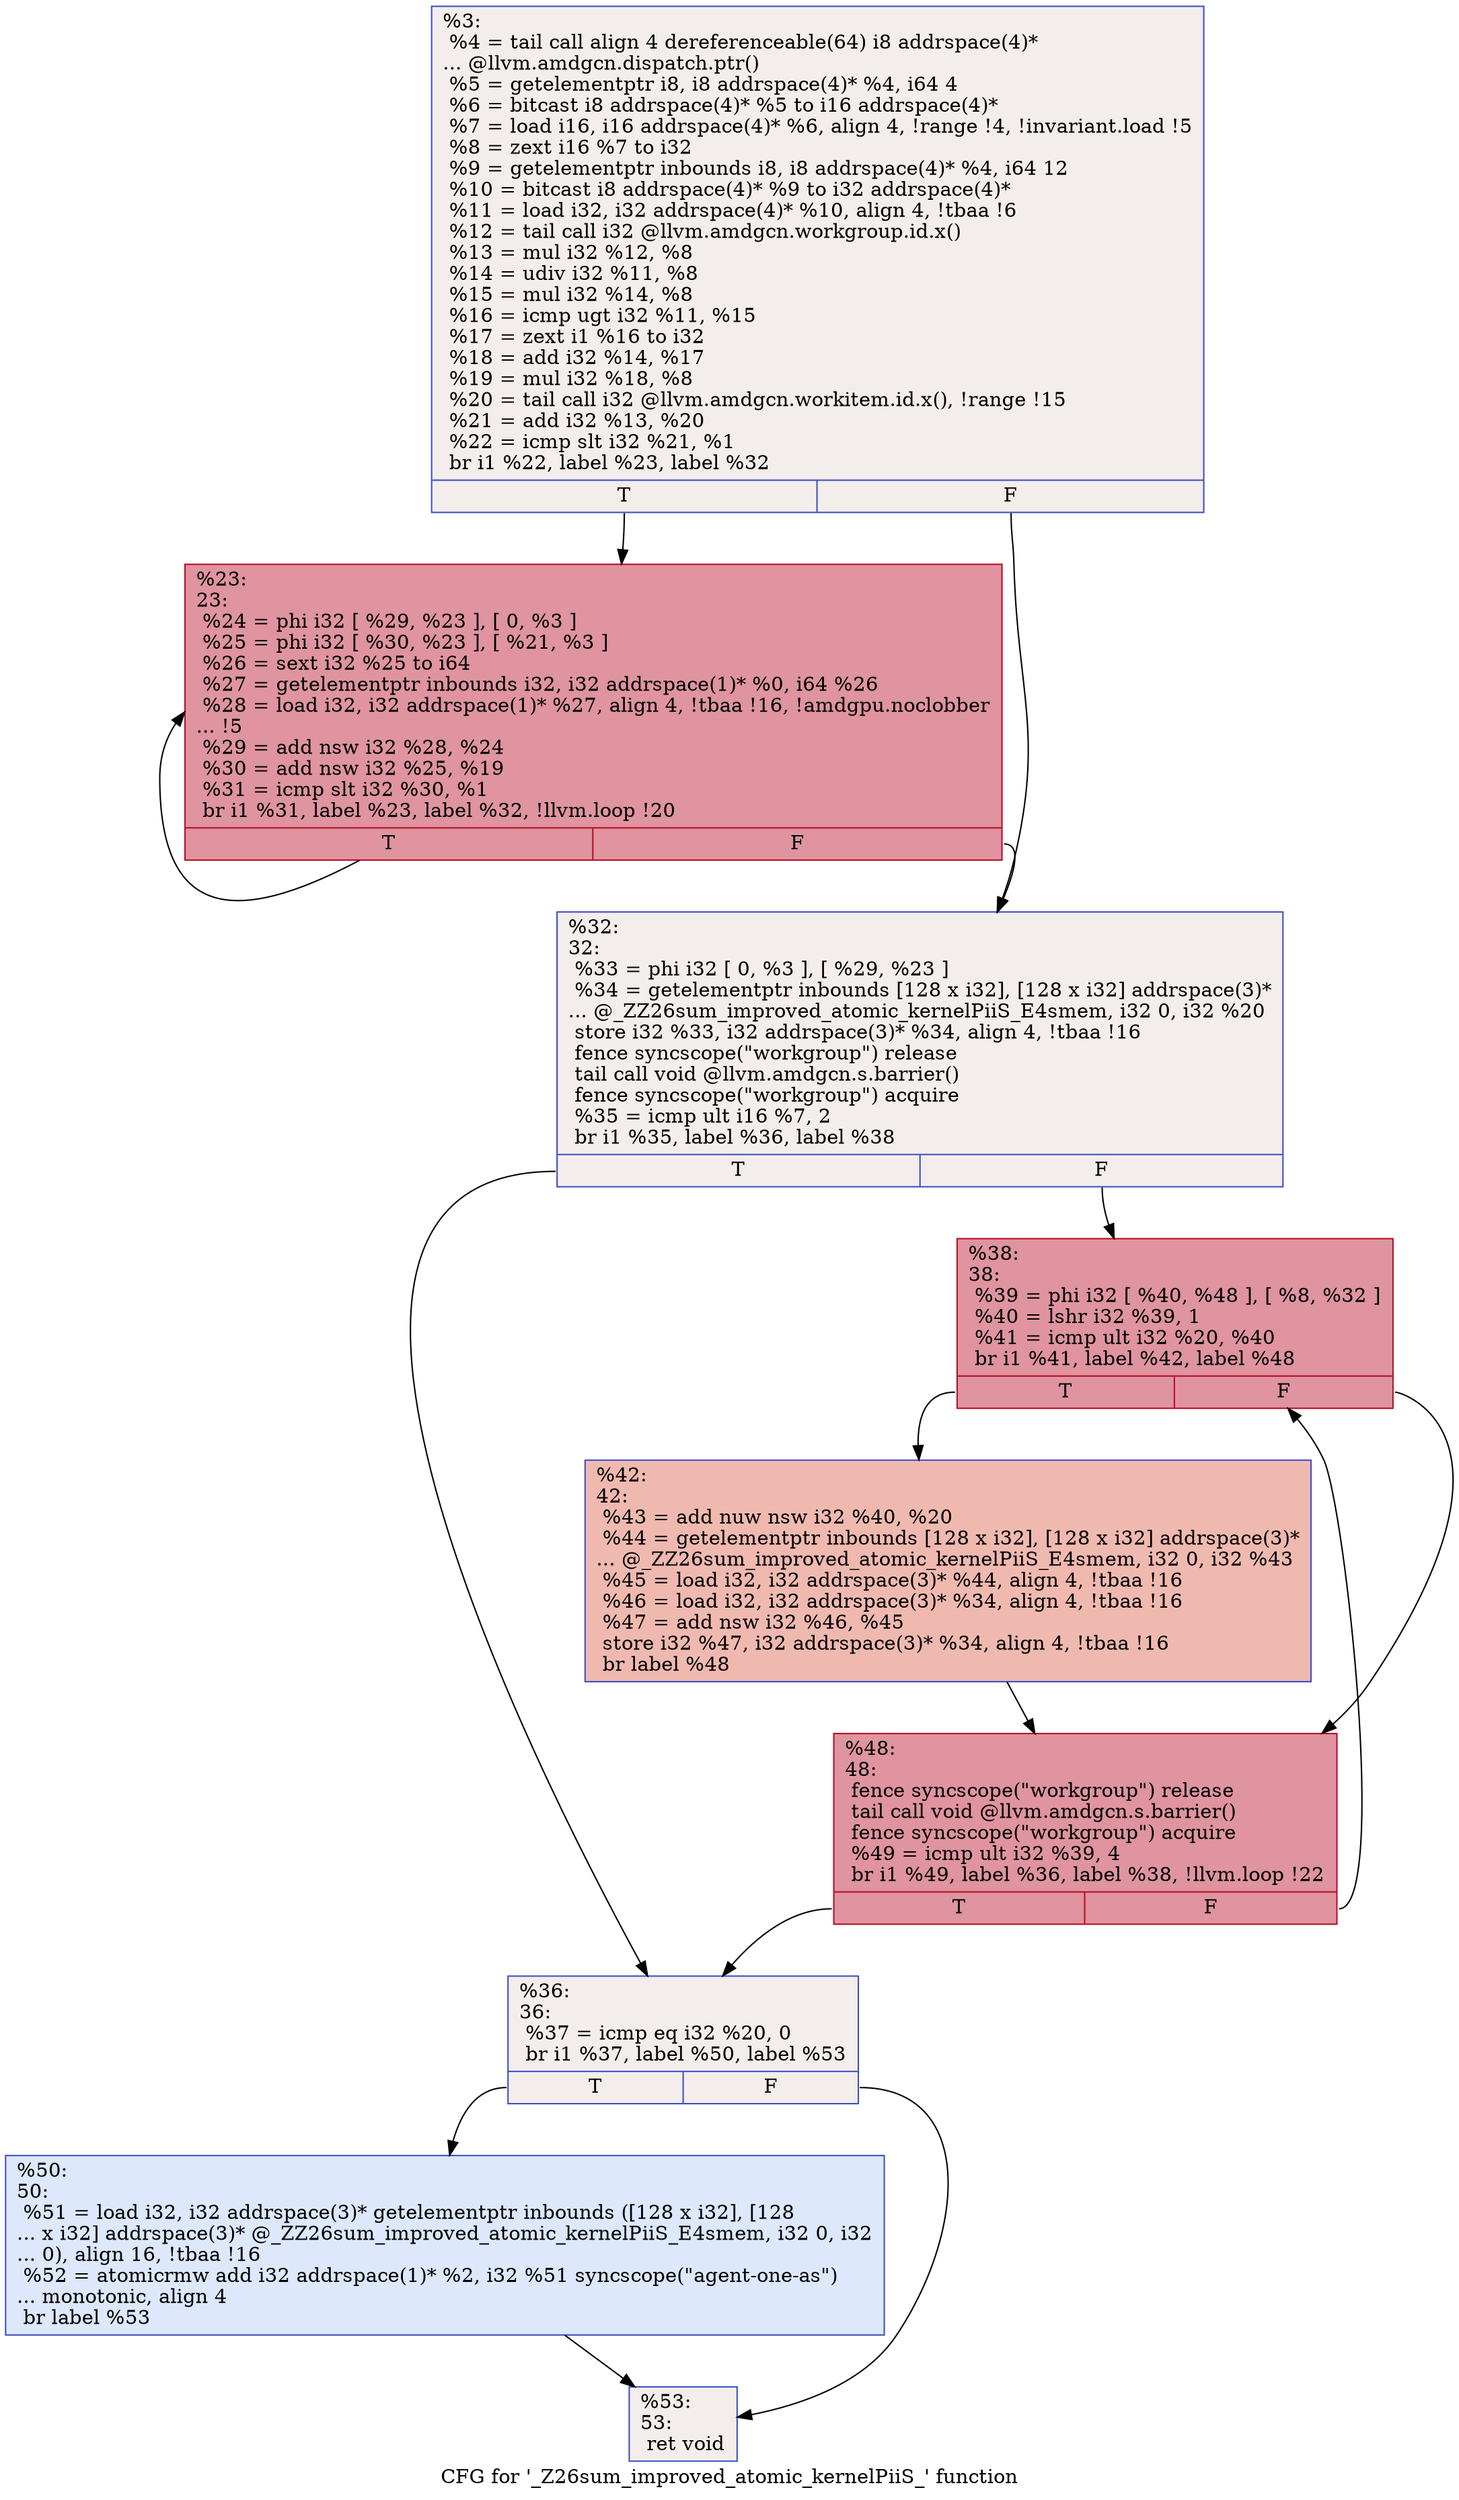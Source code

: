 digraph "CFG for '_Z26sum_improved_atomic_kernelPiiS_' function" {
	label="CFG for '_Z26sum_improved_atomic_kernelPiiS_' function";

	Node0x4cdd700 [shape=record,color="#3d50c3ff", style=filled, fillcolor="#e3d9d370",label="{%3:\l  %4 = tail call align 4 dereferenceable(64) i8 addrspace(4)*\l... @llvm.amdgcn.dispatch.ptr()\l  %5 = getelementptr i8, i8 addrspace(4)* %4, i64 4\l  %6 = bitcast i8 addrspace(4)* %5 to i16 addrspace(4)*\l  %7 = load i16, i16 addrspace(4)* %6, align 4, !range !4, !invariant.load !5\l  %8 = zext i16 %7 to i32\l  %9 = getelementptr inbounds i8, i8 addrspace(4)* %4, i64 12\l  %10 = bitcast i8 addrspace(4)* %9 to i32 addrspace(4)*\l  %11 = load i32, i32 addrspace(4)* %10, align 4, !tbaa !6\l  %12 = tail call i32 @llvm.amdgcn.workgroup.id.x()\l  %13 = mul i32 %12, %8\l  %14 = udiv i32 %11, %8\l  %15 = mul i32 %14, %8\l  %16 = icmp ugt i32 %11, %15\l  %17 = zext i1 %16 to i32\l  %18 = add i32 %14, %17\l  %19 = mul i32 %18, %8\l  %20 = tail call i32 @llvm.amdgcn.workitem.id.x(), !range !15\l  %21 = add i32 %13, %20\l  %22 = icmp slt i32 %21, %1\l  br i1 %22, label %23, label %32\l|{<s0>T|<s1>F}}"];
	Node0x4cdd700:s0 -> Node0x4cdfd10;
	Node0x4cdd700:s1 -> Node0x4cdfda0;
	Node0x4cdfd10 [shape=record,color="#b70d28ff", style=filled, fillcolor="#b70d2870",label="{%23:\l23:                                               \l  %24 = phi i32 [ %29, %23 ], [ 0, %3 ]\l  %25 = phi i32 [ %30, %23 ], [ %21, %3 ]\l  %26 = sext i32 %25 to i64\l  %27 = getelementptr inbounds i32, i32 addrspace(1)* %0, i64 %26\l  %28 = load i32, i32 addrspace(1)* %27, align 4, !tbaa !16, !amdgpu.noclobber\l... !5\l  %29 = add nsw i32 %28, %24\l  %30 = add nsw i32 %25, %19\l  %31 = icmp slt i32 %30, %1\l  br i1 %31, label %23, label %32, !llvm.loop !20\l|{<s0>T|<s1>F}}"];
	Node0x4cdfd10:s0 -> Node0x4cdfd10;
	Node0x4cdfd10:s1 -> Node0x4cdfda0;
	Node0x4cdfda0 [shape=record,color="#3d50c3ff", style=filled, fillcolor="#e3d9d370",label="{%32:\l32:                                               \l  %33 = phi i32 [ 0, %3 ], [ %29, %23 ]\l  %34 = getelementptr inbounds [128 x i32], [128 x i32] addrspace(3)*\l... @_ZZ26sum_improved_atomic_kernelPiiS_E4smem, i32 0, i32 %20\l  store i32 %33, i32 addrspace(3)* %34, align 4, !tbaa !16\l  fence syncscope(\"workgroup\") release\l  tail call void @llvm.amdgcn.s.barrier()\l  fence syncscope(\"workgroup\") acquire\l  %35 = icmp ult i16 %7, 2\l  br i1 %35, label %36, label %38\l|{<s0>T|<s1>F}}"];
	Node0x4cdfda0:s0 -> Node0x4ce19b0;
	Node0x4cdfda0:s1 -> Node0x4ce1a00;
	Node0x4ce19b0 [shape=record,color="#3d50c3ff", style=filled, fillcolor="#e3d9d370",label="{%36:\l36:                                               \l  %37 = icmp eq i32 %20, 0\l  br i1 %37, label %50, label %53\l|{<s0>T|<s1>F}}"];
	Node0x4ce19b0:s0 -> Node0x4ce1bd0;
	Node0x4ce19b0:s1 -> Node0x4ce1c20;
	Node0x4ce1a00 [shape=record,color="#b70d28ff", style=filled, fillcolor="#b70d2870",label="{%38:\l38:                                               \l  %39 = phi i32 [ %40, %48 ], [ %8, %32 ]\l  %40 = lshr i32 %39, 1\l  %41 = icmp ult i32 %20, %40\l  br i1 %41, label %42, label %48\l|{<s0>T|<s1>F}}"];
	Node0x4ce1a00:s0 -> Node0x4ce2020;
	Node0x4ce1a00:s1 -> Node0x4ce1d90;
	Node0x4ce2020 [shape=record,color="#3d50c3ff", style=filled, fillcolor="#de614d70",label="{%42:\l42:                                               \l  %43 = add nuw nsw i32 %40, %20\l  %44 = getelementptr inbounds [128 x i32], [128 x i32] addrspace(3)*\l... @_ZZ26sum_improved_atomic_kernelPiiS_E4smem, i32 0, i32 %43\l  %45 = load i32, i32 addrspace(3)* %44, align 4, !tbaa !16\l  %46 = load i32, i32 addrspace(3)* %34, align 4, !tbaa !16\l  %47 = add nsw i32 %46, %45\l  store i32 %47, i32 addrspace(3)* %34, align 4, !tbaa !16\l  br label %48\l}"];
	Node0x4ce2020 -> Node0x4ce1d90;
	Node0x4ce1d90 [shape=record,color="#b70d28ff", style=filled, fillcolor="#b70d2870",label="{%48:\l48:                                               \l  fence syncscope(\"workgroup\") release\l  tail call void @llvm.amdgcn.s.barrier()\l  fence syncscope(\"workgroup\") acquire\l  %49 = icmp ult i32 %39, 4\l  br i1 %49, label %36, label %38, !llvm.loop !22\l|{<s0>T|<s1>F}}"];
	Node0x4ce1d90:s0 -> Node0x4ce19b0;
	Node0x4ce1d90:s1 -> Node0x4ce1a00;
	Node0x4ce1bd0 [shape=record,color="#3d50c3ff", style=filled, fillcolor="#b2ccfb70",label="{%50:\l50:                                               \l  %51 = load i32, i32 addrspace(3)* getelementptr inbounds ([128 x i32], [128\l... x i32] addrspace(3)* @_ZZ26sum_improved_atomic_kernelPiiS_E4smem, i32 0, i32\l... 0), align 16, !tbaa !16\l  %52 = atomicrmw add i32 addrspace(1)* %2, i32 %51 syncscope(\"agent-one-as\")\l... monotonic, align 4\l  br label %53\l}"];
	Node0x4ce1bd0 -> Node0x4ce1c20;
	Node0x4ce1c20 [shape=record,color="#3d50c3ff", style=filled, fillcolor="#e3d9d370",label="{%53:\l53:                                               \l  ret void\l}"];
}

